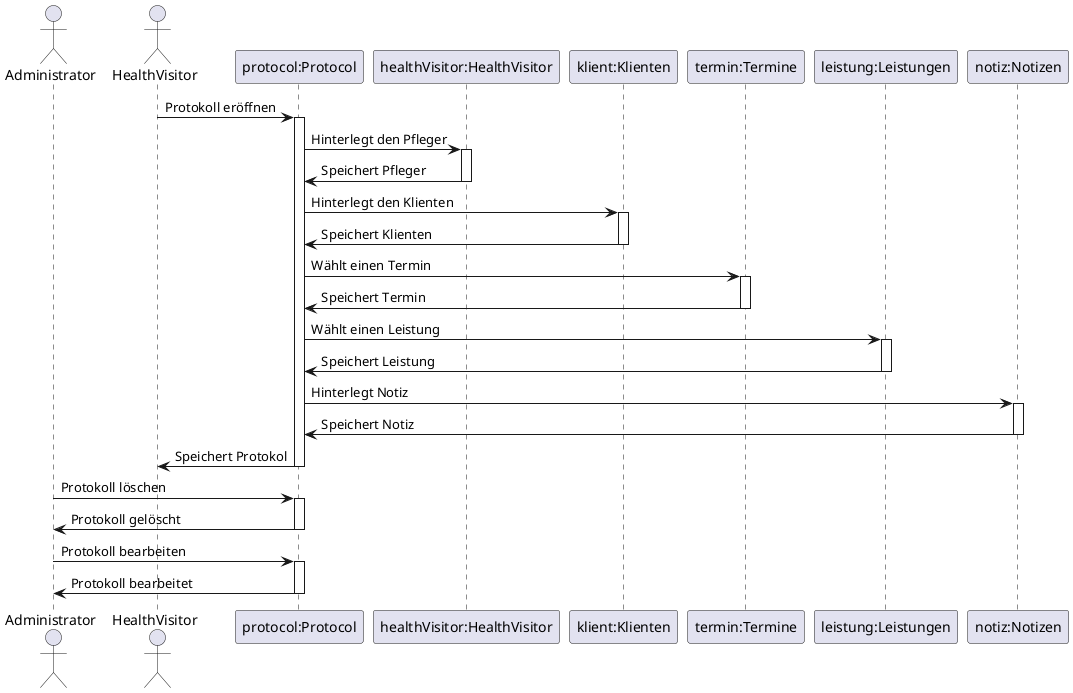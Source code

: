 @startuml
actor Administrator
actor HealthVisitor

participant "protocol:Protocol" as A
participant "healthVisitor:HealthVisitor" as B
participant "klient:Klienten" as C
participant "termin:Termine" as D
participant "leistung:Leistungen" as E
participant "notiz:Notizen" as F

HealthVisitor -> A: Protokoll eröffnen
activate A

A -> B: Hinterlegt den Pfleger
activate B
B -> A: Speichert Pfleger
deactivate B

A -> C: Hinterlegt den Klienten
activate C
C -> A: Speichert Klienten
deactivate C

A -> D: Wählt einen Termin
activate D
D -> A: Speichert Termin
deactivate D

A -> E: Wählt einen Leistung
activate E
E -> A: Speichert Leistung
deactivate E

A -> F: Hinterlegt Notiz
activate F
F -> A: Speichert Notiz
deactivate F

A -> HealthVisitor: Speichert Protokol
deactivate A

Administrator -> A: Protokoll löschen
activate A
A -> Administrator : Protokoll gelöscht
deactivate A

Administrator -> A: Protokoll bearbeiten
activate A
A -> Administrator : Protokoll bearbeitet
deactivate A
@enduml
